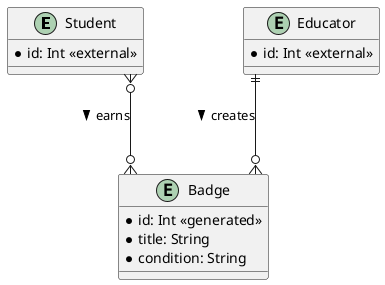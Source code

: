 @startuml Badges DB

skinparam nodesep 100
skinparam ranksep 100
skinparam linetype ortho 

entity Student {
  *id: Int <<external>>
}

entity Educator {
  *id: Int <<external>>
}

entity Badge {
  *id: Int <<generated>>
  *title: String
  *condition: String
}

Student }o--o{ Badge : > earns
Educator ||--o{ Badge : > creates

@enduml